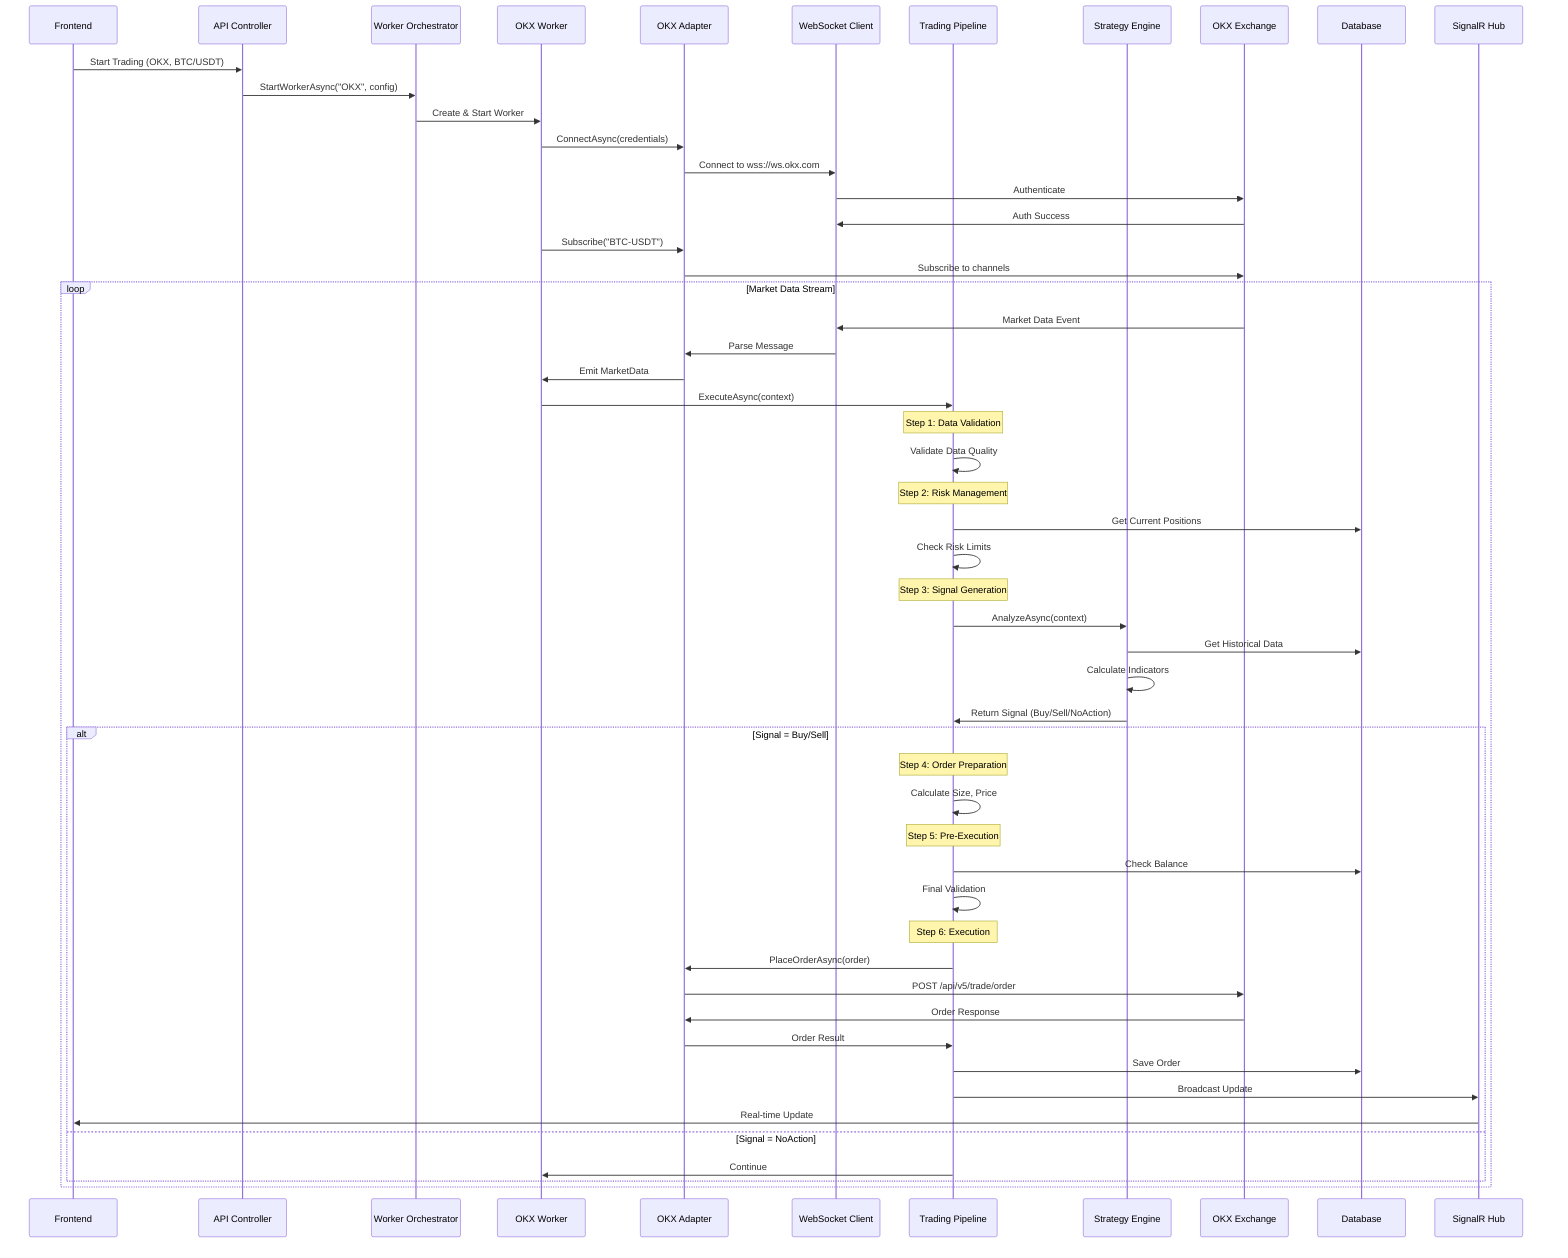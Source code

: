 sequenceDiagram
    participant UI as Frontend
    participant API as API Controller
    participant Orch as Worker Orchestrator
    participant Worker as OKX Worker
    participant Adapter as OKX Adapter
    participant WS as WebSocket Client
    participant Pipeline as Trading Pipeline
    participant Strategy as Strategy Engine
    participant OKX as OKX Exchange
    participant DB as Database
    participant Hub as SignalR Hub
    UI ->> API: Start Trading (OKX, BTC/USDT)
    API ->> Orch: StartWorkerAsync("OKX", config)
    Orch ->> Worker: Create & Start Worker
    Worker ->> Adapter: ConnectAsync(credentials)
    Adapter ->> WS: Connect to wss://ws.okx.com
    WS ->> OKX: Authenticate
    OKX ->> WS: Auth Success
    Worker ->> Adapter: Subscribe("BTC-USDT")
    Adapter ->> OKX: Subscribe to channels

    loop Market Data Stream
        OKX ->> WS: Market Data Event
        WS ->> Adapter: Parse Message
        Adapter ->> Worker: Emit MarketData
        Worker ->> Pipeline: ExecuteAsync(context)
        Note over Pipeline: Step 1: Data Validation
        Pipeline ->> Pipeline: Validate Data Quality
        Note over Pipeline: Step 2: Risk Management
        Pipeline ->> DB: Get Current Positions
        Pipeline ->> Pipeline: Check Risk Limits
        Note over Pipeline: Step 3: Signal Generation
        Pipeline ->> Strategy: AnalyzeAsync(context)
        Strategy ->> DB: Get Historical Data
        Strategy ->> Strategy: Calculate Indicators
        Strategy ->> Pipeline: Return Signal (Buy/Sell/NoAction)

        alt Signal = Buy/Sell
            Note over Pipeline: Step 4: Order Preparation
            Pipeline ->> Pipeline: Calculate Size, Price
            Note over Pipeline: Step 5: Pre-Execution
            Pipeline ->> DB: Check Balance
            Pipeline ->> Pipeline: Final Validation
            Note over Pipeline: Step 6: Execution
            Pipeline ->> Adapter: PlaceOrderAsync(order)
            Adapter ->> OKX: POST /api/v5/trade/order
            OKX ->> Adapter: Order Response
            Adapter ->> Pipeline: Order Result
            Pipeline ->> DB: Save Order
            Pipeline ->> Hub: Broadcast Update
            Hub ->> UI: Real-time Update
        else Signal = NoAction
            Pipeline ->> Worker: Continue
        end
    end